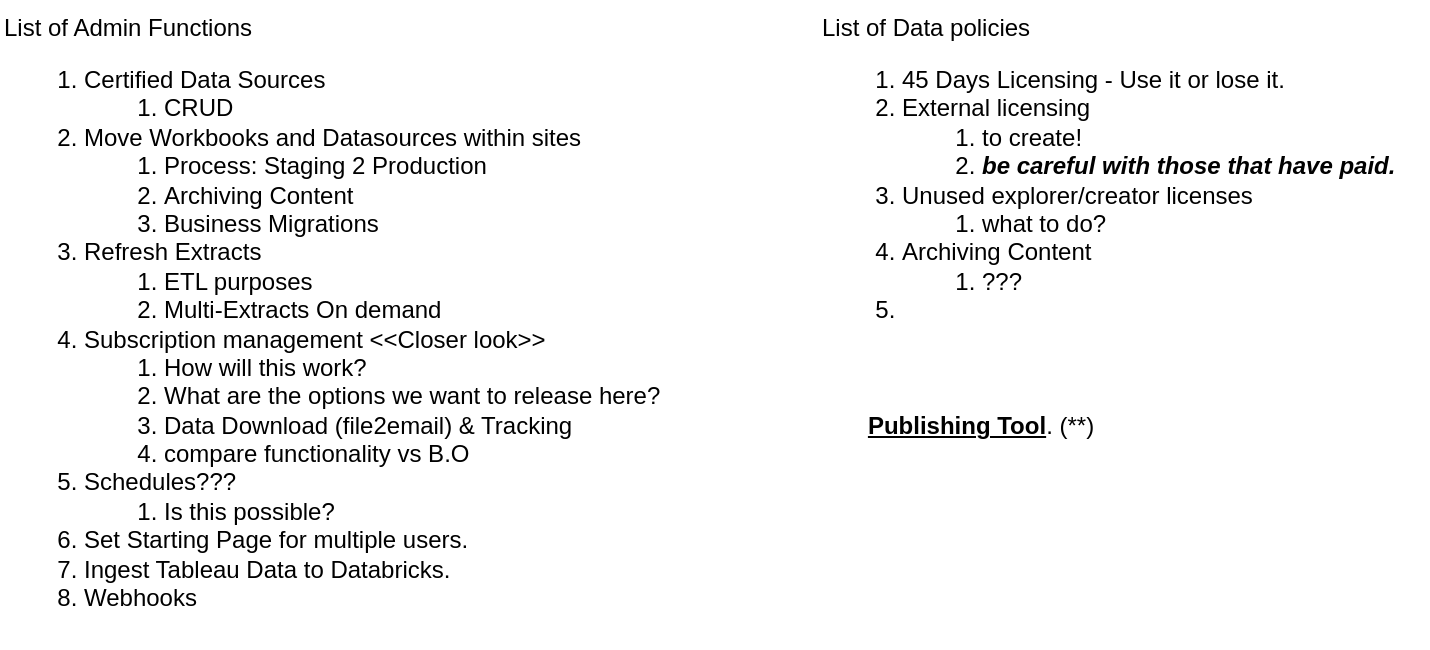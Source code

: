 <mxfile version="22.0.3" type="device" pages="3">
  <diagram name="Things to Code" id="dFYEfLxnvB1pZOQPOkiK">
    <mxGraphModel dx="1548" dy="1131" grid="0" gridSize="10" guides="1" tooltips="1" connect="1" arrows="1" fold="1" page="0" pageScale="1" pageWidth="850" pageHeight="1100" math="0" shadow="0">
      <root>
        <mxCell id="0" />
        <mxCell id="1" parent="0" />
        <mxCell id="XP7jaEoKwjMeITIseGGN-3" value="&lt;span style=&quot;background-color: initial;&quot;&gt;List of Admin Functions&lt;/span&gt;&lt;br style=&quot;background-color: initial;&quot;&gt;&lt;ol&gt;&lt;li style=&quot;border-color: var(--border-color);&quot;&gt;Certified Data Sources&lt;/li&gt;&lt;ol style=&quot;border-color: var(--border-color);&quot;&gt;&lt;li style=&quot;border-color: var(--border-color);&quot;&gt;CRUD&lt;/li&gt;&lt;/ol&gt;&lt;li&gt;Move Workbooks and Datasources within sites&lt;/li&gt;&lt;ol&gt;&lt;li&gt;Process: Staging 2 Production&lt;/li&gt;&lt;li style=&quot;border-color: var(--border-color);&quot;&gt;Archiving Content&lt;/li&gt;&lt;li&gt;Business Migrations&lt;/li&gt;&lt;/ol&gt;&lt;li&gt;Refresh Extracts&lt;/li&gt;&lt;ol&gt;&lt;li&gt;ETL purposes&amp;nbsp;&lt;/li&gt;&lt;li&gt;Multi-Extracts On demand&lt;/li&gt;&lt;/ol&gt;&lt;li&gt;Subscription management &amp;lt;&amp;lt;Closer look&amp;gt;&amp;gt;&lt;/li&gt;&lt;ol&gt;&lt;li style=&quot;border-color: var(--border-color);&quot;&gt;How will this work?&lt;br&gt;&lt;/li&gt;&lt;li style=&quot;border-color: var(--border-color);&quot;&gt;What are the options we want to release here?&lt;/li&gt;&lt;li style=&quot;border-color: var(--border-color);&quot;&gt;Data Download (file2email) &amp;amp; Tracking&lt;/li&gt;&lt;li style=&quot;border-color: var(--border-color);&quot;&gt;compare functionality vs B.O&lt;/li&gt;&lt;/ol&gt;&lt;li&gt;Schedules???&lt;/li&gt;&lt;ol&gt;&lt;li&gt;Is this possible?&lt;/li&gt;&lt;/ol&gt;&lt;li&gt;Set Starting Page for multiple users.&lt;/li&gt;&lt;li&gt;Ingest Tableau Data to Databricks.&lt;br&gt;&lt;/li&gt;&lt;li&gt;Webhooks&lt;/li&gt;&lt;/ol&gt;" style="text;html=1;align=left;verticalAlign=middle;resizable=0;points=[];autosize=1;strokeColor=none;fillColor=none;" vertex="1" parent="1">
          <mxGeometry x="-203" y="-239" width="346" height="324" as="geometry" />
        </mxCell>
        <mxCell id="XP7jaEoKwjMeITIseGGN-5" value="&lt;span style=&quot;background-color: initial;&quot;&gt;List of Data policies&lt;/span&gt;&lt;br&gt;&lt;ol&gt;&lt;li&gt;45 Days Licensing - Use it or lose it.&lt;/li&gt;&lt;li&gt;External licensing&lt;/li&gt;&lt;ol&gt;&lt;li&gt;to create!&lt;/li&gt;&lt;li&gt;&lt;b&gt;&lt;i&gt;be careful with those that have paid.&lt;/i&gt;&lt;/b&gt;&lt;/li&gt;&lt;/ol&gt;&lt;li&gt;Unused explorer/creator licenses&lt;/li&gt;&lt;ol&gt;&lt;li&gt;what to do?&lt;/li&gt;&lt;/ol&gt;&lt;li style=&quot;border-color: var(--border-color);&quot;&gt;Archiving Content&lt;/li&gt;&lt;ol&gt;&lt;li style=&quot;border-color: var(--border-color);&quot;&gt;???&lt;/li&gt;&lt;/ol&gt;&lt;li&gt;&lt;br&gt;&lt;/li&gt;&lt;/ol&gt;" style="text;html=1;align=left;verticalAlign=middle;resizable=0;points=[];autosize=1;strokeColor=none;fillColor=none;" vertex="1" parent="1">
          <mxGeometry x="206" y="-239" width="305" height="180" as="geometry" />
        </mxCell>
        <mxCell id="AJO_YaovbLVP1fwbNk_i-1" value="&lt;b&gt;&lt;u&gt;Publishing Tool&lt;/u&gt;&lt;/b&gt;. (**)" style="text;html=1;align=center;verticalAlign=middle;resizable=0;points=[];autosize=1;strokeColor=none;fillColor=none;rounded=1;" vertex="1" parent="1">
          <mxGeometry x="221" y="-39" width="131" height="26" as="geometry" />
        </mxCell>
      </root>
    </mxGraphModel>
  </diagram>
  <diagram id="_LNcdLG1yYTJd96klJLs" name="Processes">
    <mxGraphModel dx="2213" dy="1700" grid="0" gridSize="10" guides="1" tooltips="1" connect="1" arrows="1" fold="1" page="0" pageScale="1" pageWidth="850" pageHeight="1100" math="0" shadow="0">
      <root>
        <mxCell id="0" />
        <mxCell id="1" parent="0" />
        <mxCell id="iTpAW5ZM-KDC4aoBE9x7-1" value="PFG" style="rounded=1;whiteSpace=wrap;html=1;sketch=1;curveFitting=1;jiggle=2;fillColor=#e1d5e7;strokeColor=#9673a6;" vertex="1" parent="1">
          <mxGeometry x="-288" y="-184" width="120" height="60" as="geometry" />
        </mxCell>
        <mxCell id="iTpAW5ZM-KDC4aoBE9x7-2" value="EXEC" style="rounded=1;whiteSpace=wrap;html=1;sketch=1;curveFitting=1;jiggle=2;fillColor=#e1d5e7;strokeColor=#9673a6;" vertex="1" parent="1">
          <mxGeometry x="-288" y="-101" width="120" height="60" as="geometry" />
        </mxCell>
        <mxCell id="iTpAW5ZM-KDC4aoBE9x7-3" value="EXTERNAL" style="rounded=1;whiteSpace=wrap;html=1;fillColor=#dae8fc;strokeColor=#6c8ebf;sketch=1;curveFitting=1;jiggle=2;" vertex="1" parent="1">
          <mxGeometry x="-286" y="-18" width="120" height="60" as="geometry" />
        </mxCell>
        <mxCell id="iTpAW5ZM-KDC4aoBE9x7-5" value="" style="endArrow=none;html=1;rounded=1;sketch=1;curveFitting=1;jiggle=2;" edge="1" parent="1">
          <mxGeometry width="50" height="50" relative="1" as="geometry">
            <mxPoint x="-130" y="100" as="sourcePoint" />
            <mxPoint x="-130" y="-226" as="targetPoint" />
          </mxGeometry>
        </mxCell>
        <mxCell id="iTpAW5ZM-KDC4aoBE9x7-6" value="STAGING" style="rounded=1;whiteSpace=wrap;html=1;sketch=1;curveFitting=1;jiggle=2;fillColor=#d5e8d4;strokeColor=#82b366;" vertex="1" parent="1">
          <mxGeometry x="-46" y="-101" width="120" height="60" as="geometry" />
        </mxCell>
        <mxCell id="iTpAW5ZM-KDC4aoBE9x7-8" value="FREE" style="text;html=1;align=center;verticalAlign=middle;resizable=0;points=[];autosize=1;strokeColor=none;fillColor=none;rounded=1;sketch=1;curveFitting=1;jiggle=2;" vertex="1" parent="1">
          <mxGeometry x="-11" y="-41" width="50" height="26" as="geometry" />
        </mxCell>
        <mxCell id="iTpAW5ZM-KDC4aoBE9x7-9" value="REGULATED" style="text;html=1;align=center;verticalAlign=middle;resizable=0;points=[];autosize=1;strokeColor=none;fillColor=none;rounded=1;sketch=1;curveFitting=1;jiggle=2;" vertex="1" parent="1">
          <mxGeometry x="-273" y="-224" width="90" height="26" as="geometry" />
        </mxCell>
        <mxCell id="iTpAW5ZM-KDC4aoBE9x7-10" value="Publish Process&lt;br&gt;Curation Process" style="text;html=1;align=center;verticalAlign=middle;resizable=0;points=[];autosize=1;strokeColor=none;fillColor=none;rounded=1;sketch=1;curveFitting=1;jiggle=2;" vertex="1" parent="1">
          <mxGeometry x="-283" y="-262" width="110" height="41" as="geometry" />
        </mxCell>
        <mxCell id="iTpAW5ZM-KDC4aoBE9x7-12" style="edgeStyle=orthogonalEdgeStyle;rounded=1;orthogonalLoop=1;jettySize=auto;html=1;entryX=0;entryY=0.5;entryDx=0;entryDy=0;sketch=1;curveFitting=1;jiggle=2;" edge="1" parent="1" source="iTpAW5ZM-KDC4aoBE9x7-11" target="iTpAW5ZM-KDC4aoBE9x7-1">
          <mxGeometry relative="1" as="geometry" />
        </mxCell>
        <mxCell id="iTpAW5ZM-KDC4aoBE9x7-13" style="edgeStyle=orthogonalEdgeStyle;rounded=1;orthogonalLoop=1;jettySize=auto;html=1;sketch=1;curveFitting=1;jiggle=2;" edge="1" parent="1" source="iTpAW5ZM-KDC4aoBE9x7-11" target="iTpAW5ZM-KDC4aoBE9x7-2">
          <mxGeometry relative="1" as="geometry" />
        </mxCell>
        <mxCell id="iTpAW5ZM-KDC4aoBE9x7-11" value="(**) &lt;b&gt;Business Oriented Structure&lt;/b&gt;" style="text;html=1;align=center;verticalAlign=middle;resizable=0;points=[];autosize=1;strokeColor=none;fillColor=none;rounded=1;sketch=1;curveFitting=1;jiggle=2;" vertex="1" parent="1">
          <mxGeometry x="-597" y="-127" width="201" height="26" as="geometry" />
        </mxCell>
        <mxCell id="iTpAW5ZM-KDC4aoBE9x7-16" style="edgeStyle=orthogonalEdgeStyle;rounded=1;orthogonalLoop=1;jettySize=auto;html=1;sketch=1;curveFitting=1;jiggle=2;" edge="1" parent="1" source="iTpAW5ZM-KDC4aoBE9x7-15" target="iTpAW5ZM-KDC4aoBE9x7-10">
          <mxGeometry relative="1" as="geometry" />
        </mxCell>
        <mxCell id="iTpAW5ZM-KDC4aoBE9x7-15" value="Admin" style="shape=umlActor;verticalLabelPosition=bottom;verticalAlign=top;html=1;outlineConnect=0;rounded=1;sketch=1;curveFitting=1;jiggle=2;" vertex="1" parent="1">
          <mxGeometry x="-243" y="-403" width="30" height="60" as="geometry" />
        </mxCell>
        <mxCell id="iTpAW5ZM-KDC4aoBE9x7-19" value="Metadata Stored in DBricks" style="edgeStyle=orthogonalEdgeStyle;rounded=1;orthogonalLoop=1;jettySize=auto;html=1;exitX=0.538;exitY=0.036;exitDx=0;exitDy=0;exitPerimeter=0;sketch=1;curveFitting=1;jiggle=2;" edge="1" parent="1" source="iTpAW5ZM-KDC4aoBE9x7-17" target="iTpAW5ZM-KDC4aoBE9x7-15">
          <mxGeometry x="-0.353" relative="1" as="geometry">
            <Array as="points">
              <mxPoint x="12" y="-198" />
              <mxPoint x="12" y="-373" />
            </Array>
            <mxPoint as="offset" />
          </mxGeometry>
        </mxCell>
        <mxCell id="iTpAW5ZM-KDC4aoBE9x7-17" value="&lt;b&gt;&lt;u&gt;Publishing Tool&lt;/u&gt;&lt;/b&gt;. (**)" style="text;html=1;align=center;verticalAlign=middle;resizable=0;points=[];autosize=1;strokeColor=none;fillColor=none;rounded=1;sketch=1;curveFitting=1;jiggle=2;" vertex="1" parent="1">
          <mxGeometry x="-57" y="-185" width="131" height="26" as="geometry" />
        </mxCell>
        <mxCell id="iTpAW5ZM-KDC4aoBE9x7-18" style="edgeStyle=orthogonalEdgeStyle;rounded=1;orthogonalLoop=1;jettySize=auto;html=1;entryX=0.534;entryY=0.982;entryDx=0;entryDy=0;entryPerimeter=0;sketch=1;curveFitting=1;jiggle=2;" edge="1" parent="1" source="iTpAW5ZM-KDC4aoBE9x7-6" target="iTpAW5ZM-KDC4aoBE9x7-17">
          <mxGeometry relative="1" as="geometry" />
        </mxCell>
        <mxCell id="iTpAW5ZM-KDC4aoBE9x7-20" value="&lt;div style=&quot;text-align: left;&quot;&gt;&lt;span style=&quot;background-color: initial;&quot;&gt;Publish Process&lt;/span&gt;&lt;br&gt;&lt;ol&gt;&lt;li&gt;&lt;span style=&quot;background-color: initial;&quot;&gt;From S2P(New)&lt;/span&gt;&lt;/li&gt;&lt;ol&gt;&lt;li&gt;Push content to Prod location&lt;/li&gt;&lt;li&gt;Move content to Archive in Staging&lt;/li&gt;&lt;li&gt;Archive content will be deleted after 30 days.&lt;br&gt;&lt;br&gt;&lt;/li&gt;&lt;/ol&gt;&lt;li&gt;&lt;span style=&quot;background-color: initial;&quot;&gt;From P2S2P (pre-existing)&lt;/span&gt;&lt;br&gt;&lt;/li&gt;&lt;ol&gt;&lt;li style=&quot;border-color: var(--border-color);&quot;&gt;Copy content to Staging location&lt;/li&gt;&lt;li&gt;Overwrite Prod content from Tool.&lt;/li&gt;&lt;li style=&quot;border-color: var(--border-color);&quot;&gt;Move content to Archive in Staging&lt;/li&gt;&lt;li style=&quot;border-color: var(--border-color);&quot;&gt;Archive content will be deleted after 30 days.&lt;/li&gt;&lt;/ol&gt;&lt;/ol&gt;&lt;/div&gt;" style="text;html=1;align=center;verticalAlign=middle;resizable=0;points=[];autosize=1;strokeColor=none;fillColor=none;fontSize=20;fontFamily=Architects Daughter;" vertex="1" parent="1">
          <mxGeometry x="-69" y="-4" width="526" height="316" as="geometry" />
        </mxCell>
        <mxCell id="iTpAW5ZM-KDC4aoBE9x7-21" value="Production Sites&lt;br&gt;&lt;font style=&quot;font-size: 14px;&quot;&gt;(all Viewers)&lt;/font&gt;" style="text;html=1;align=center;verticalAlign=middle;resizable=0;points=[];autosize=1;strokeColor=none;fillColor=none;fontSize=20;fontFamily=Architects Daughter;" vertex="1" parent="1">
          <mxGeometry x="-313.5" y="53" width="171" height="60" as="geometry" />
        </mxCell>
        <mxCell id="iTpAW5ZM-KDC4aoBE9x7-22" value="&lt;div style=&quot;text-align: left; font-size: 16px;&quot;&gt;&lt;span style=&quot;background-color: initial; font-size: 16px;&quot;&gt;To figure out:&lt;/span&gt;&lt;/div&gt;&lt;div style=&quot;text-align: left; font-size: 16px;&quot;&gt;&lt;span style=&quot;background-color: initial; font-size: 16px;&quot;&gt;**published datasources**&lt;/span&gt;&lt;/div&gt;&lt;div style=&quot;text-align: left; font-size: 16px;&quot;&gt;&lt;span style=&quot;background-color: initial; font-size: 16px;&quot;&gt;**Is anyone able to publish a DS can certify it?**&lt;/span&gt;&lt;/div&gt;" style="text;html=1;align=center;verticalAlign=middle;resizable=0;points=[];autosize=1;strokeColor=none;fillColor=none;fontSize=16;fontFamily=Architects Daughter;" vertex="1" parent="1">
          <mxGeometry x="-749" y="170" width="387" height="70" as="geometry" />
        </mxCell>
        <mxCell id="8_MccIylfTUYIEd2B6vZ-1" value="&lt;font color=&quot;#006633&quot; style=&quot;font-size: 13px;&quot;&gt;** Cost Benefit&lt;/font&gt;" style="text;html=1;align=center;verticalAlign=middle;resizable=0;points=[];autosize=1;strokeColor=none;fillColor=none;fontSize=13;fontFamily=Architects Daughter;fontStyle=1" vertex="1" parent="1">
          <mxGeometry x="-288" y="103" width="115" height="28" as="geometry" />
        </mxCell>
        <mxCell id="TzgiLWndHlwYm4t1Zq4v-1" value="Git&lt;br&gt;Source Control&lt;br&gt;" style="text;html=1;align=left;verticalAlign=middle;resizable=0;points=[];autosize=1;strokeColor=none;fillColor=none;" vertex="1" parent="1">
          <mxGeometry x="39" y="-308" width="98" height="41" as="geometry" />
        </mxCell>
      </root>
    </mxGraphModel>
  </diagram>
  <diagram id="tjxPeheiEfYV59_J6pJR" name="Page-3">
    <mxGraphModel dx="2470" dy="1464" grid="0" gridSize="10" guides="1" tooltips="1" connect="1" arrows="1" fold="1" page="0" pageScale="1" pageWidth="850" pageHeight="1100" math="0" shadow="0">
      <root>
        <mxCell id="0" />
        <mxCell id="1" parent="0" />
        <mxCell id="WK52s2VHwoeykP7tm4W8-5" style="edgeStyle=orthogonalEdgeStyle;rounded=0;sketch=1;hachureGap=4;jiggle=2;curveFitting=1;orthogonalLoop=1;jettySize=auto;html=1;fontFamily=Architects Daughter;fontSource=https%3A%2F%2Ffonts.googleapis.com%2Fcss%3Ffamily%3DArchitects%2BDaughter;fontSize=16;startArrow=classic;startFill=1;" edge="1" parent="1" source="U1Dy_Mwj6Dptbybw3Wa--1" target="U1Dy_Mwj6Dptbybw3Wa--2">
          <mxGeometry relative="1" as="geometry" />
        </mxCell>
        <mxCell id="U1Dy_Mwj6Dptbybw3Wa--1" value="UI" style="rounded=1;whiteSpace=wrap;html=1;sketch=1;hachureGap=4;jiggle=2;curveFitting=1;fontFamily=Architects Daughter;fontSource=https%3A%2F%2Ffonts.googleapis.com%2Fcss%3Ffamily%3DArchitects%2BDaughter;fontSize=20;fillColor=#dae8fc;strokeColor=#6c8ebf;" vertex="1" parent="1">
          <mxGeometry x="-411" y="-214" width="244" height="60" as="geometry" />
        </mxCell>
        <mxCell id="WK52s2VHwoeykP7tm4W8-6" style="edgeStyle=orthogonalEdgeStyle;rounded=0;sketch=1;hachureGap=4;jiggle=2;curveFitting=1;orthogonalLoop=1;jettySize=auto;html=1;fontFamily=Architects Daughter;fontSource=https%3A%2F%2Ffonts.googleapis.com%2Fcss%3Ffamily%3DArchitects%2BDaughter;fontSize=16;" edge="1" parent="1" source="U1Dy_Mwj6Dptbybw3Wa--2" target="U1Dy_Mwj6Dptbybw3Wa--3">
          <mxGeometry relative="1" as="geometry" />
        </mxCell>
        <mxCell id="WK52s2VHwoeykP7tm4W8-7" value="" style="edgeStyle=orthogonalEdgeStyle;rounded=0;sketch=1;hachureGap=4;jiggle=2;curveFitting=1;orthogonalLoop=1;jettySize=auto;html=1;fontFamily=Architects Daughter;fontSource=https%3A%2F%2Ffonts.googleapis.com%2Fcss%3Ffamily%3DArchitects%2BDaughter;fontSize=16;startArrow=classic;startFill=1;" edge="1" parent="1" source="U1Dy_Mwj6Dptbybw3Wa--2" target="U1Dy_Mwj6Dptbybw3Wa--3">
          <mxGeometry relative="1" as="geometry" />
        </mxCell>
        <mxCell id="U1Dy_Mwj6Dptbybw3Wa--2" value="API" style="rounded=1;whiteSpace=wrap;html=1;sketch=1;hachureGap=4;jiggle=2;curveFitting=1;fontFamily=Architects Daughter;fontSource=https%3A%2F%2Ffonts.googleapis.com%2Fcss%3Ffamily%3DArchitects%2BDaughter;fontSize=20;fillColor=#ffe6cc;strokeColor=#d79b00;" vertex="1" parent="1">
          <mxGeometry x="-107" y="-214" width="266" height="60" as="geometry" />
        </mxCell>
        <mxCell id="dfOvWONabPaB2bytfYsd-2" value="" style="edgeStyle=orthogonalEdgeStyle;rounded=0;sketch=1;hachureGap=4;jiggle=2;curveFitting=1;orthogonalLoop=1;jettySize=auto;html=1;fontFamily=Architects Daughter;fontSource=https%3A%2F%2Ffonts.googleapis.com%2Fcss%3Ffamily%3DArchitects%2BDaughter;fontSize=16;" edge="1" parent="1" source="U1Dy_Mwj6Dptbybw3Wa--3" target="dfOvWONabPaB2bytfYsd-1">
          <mxGeometry relative="1" as="geometry" />
        </mxCell>
        <mxCell id="U1Dy_Mwj6Dptbybw3Wa--3" value="DBRicks" style="rounded=1;whiteSpace=wrap;html=1;sketch=1;hachureGap=4;jiggle=2;curveFitting=1;fontFamily=Architects Daughter;fontSource=https%3A%2F%2Ffonts.googleapis.com%2Fcss%3Ffamily%3DArchitects%2BDaughter;fontSize=20;fillColor=#d5e8d4;strokeColor=#82b366;" vertex="1" parent="1">
          <mxGeometry x="220" y="-214" width="252" height="60" as="geometry" />
        </mxCell>
        <mxCell id="WK52s2VHwoeykP7tm4W8-1" value="&lt;div style=&quot;text-align: left;&quot;&gt;&lt;span style=&quot;background-color: initial;&quot;&gt;Users&lt;/span&gt;&lt;/div&gt;&lt;div style=&quot;text-align: left;&quot;&gt;&lt;span style=&quot;background-color: initial;&quot;&gt;Publish Processes&lt;/span&gt;&lt;/div&gt;&lt;div style=&quot;text-align: left;&quot;&gt;&lt;span style=&quot;background-color: initial;&quot;&gt;Admin Functions&amp;nbsp;&lt;/span&gt;&lt;/div&gt;&lt;div style=&quot;text-align: left;&quot;&gt;Reporting&lt;span style=&quot;background-color: initial;&quot;&gt;&lt;br&gt;&lt;/span&gt;&lt;/div&gt;&lt;div style=&quot;text-align: left;&quot;&gt;&lt;span style=&quot;background-color: initial;&quot;&gt;Data Policies&lt;/span&gt;&lt;/div&gt;&lt;div style=&quot;text-align: left;&quot;&gt;&lt;span style=&quot;background-color: initial;&quot;&gt;Subscriptions&lt;/span&gt;&lt;/div&gt;&lt;div style=&quot;text-align: left;&quot;&gt;&lt;span style=&quot;background-color: initial;&quot;&gt;Migrations&lt;/span&gt;&lt;/div&gt;&lt;div style=&quot;text-align: left;&quot;&gt;&lt;span style=&quot;background-color: initial;&quot;&gt;Group Starting Page&lt;/span&gt;&lt;/div&gt;&lt;div style=&quot;text-align: left;&quot;&gt;Req.. Datasource Certification&lt;/div&gt;" style="text;html=1;align=center;verticalAlign=middle;resizable=0;points=[];autosize=1;strokeColor=none;fillColor=none;fontSize=20;fontFamily=Architects Daughter;" vertex="1" parent="1">
          <mxGeometry x="-411" y="-148" width="300" height="228" as="geometry" />
        </mxCell>
        <mxCell id="WK52s2VHwoeykP7tm4W8-2" value="&lt;div style=&quot;&quot;&gt;&lt;span style=&quot;background-color: initial;&quot;&gt;Ingest Tableau Data&lt;/span&gt;&lt;/div&gt;&lt;div style=&quot;&quot;&gt;&lt;span style=&quot;background-color: initial;&quot;&gt;Publishing Metadata&lt;/span&gt;&lt;/div&gt;&lt;div style=&quot;&quot;&gt;&lt;span style=&quot;background-color: initial;&quot;&gt;Processes Metadata&lt;/span&gt;&lt;/div&gt;&lt;div style=&quot;&quot;&gt;&lt;span style=&quot;background-color: initial;&quot;&gt;Data Pipelines&lt;/span&gt;&lt;/div&gt;" style="text;html=1;align=left;verticalAlign=middle;resizable=0;points=[];autosize=1;strokeColor=none;fillColor=none;fontSize=20;fontFamily=Architects Daughter;" vertex="1" parent="1">
          <mxGeometry x="226" y="-145" width="210" height="108" as="geometry" />
        </mxCell>
        <mxCell id="WK52s2VHwoeykP7tm4W8-4" value="Webhooks&lt;br&gt;&lt;span style=&quot;white-space: pre;&quot;&gt;&#x9;&lt;/span&gt;ETL&lt;br&gt;DBricks SQL API&lt;br&gt;Tableau Rest API&lt;br&gt;Tableau Server Client (py)&lt;br&gt;" style="text;html=1;align=left;verticalAlign=middle;resizable=0;points=[];autosize=1;strokeColor=none;fillColor=none;fontSize=20;fontFamily=Architects Daughter;" vertex="1" parent="1">
          <mxGeometry x="-104.5" y="-136" width="261" height="132" as="geometry" />
        </mxCell>
        <mxCell id="dfOvWONabPaB2bytfYsd-1" value="datatools.tableau_" style="rounded=1;whiteSpace=wrap;html=1;sketch=1;hachureGap=4;jiggle=2;curveFitting=1;fontFamily=Architects Daughter;fontSource=https%3A%2F%2Ffonts.googleapis.com%2Fcss%3Ffamily%3DArchitects%2BDaughter;fontSize=16;fillColor=#d5e8d4;strokeColor=#82b366;" vertex="1" parent="1">
          <mxGeometry x="412" y="-304" width="194" height="47" as="geometry" />
        </mxCell>
        <mxCell id="dfOvWONabPaB2bytfYsd-4" value="" style="edgeStyle=none;orthogonalLoop=1;jettySize=auto;html=1;rounded=0;sketch=1;hachureGap=4;jiggle=2;curveFitting=1;fontFamily=Architects Daughter;fontSource=https%3A%2F%2Ffonts.googleapis.com%2Fcss%3Ffamily%3DArchitects%2BDaughter;fontSize=16;" edge="1" parent="1">
          <mxGeometry width="100" relative="1" as="geometry">
            <mxPoint x="-452" y="104" as="sourcePoint" />
            <mxPoint x="662" y="108" as="targetPoint" />
            <Array as="points" />
          </mxGeometry>
        </mxCell>
        <mxCell id="dfOvWONabPaB2bytfYsd-6" value="NGINX&lt;br&gt;HTMX" style="rounded=1;whiteSpace=wrap;html=1;sketch=1;hachureGap=4;jiggle=2;curveFitting=1;fontFamily=Architects Daughter;fontSource=https%3A%2F%2Ffonts.googleapis.com%2Fcss%3Ffamily%3DArchitects%2BDaughter;fontSize=20;fillColor=#dae8fc;strokeColor=#6c8ebf;" vertex="1" parent="1">
          <mxGeometry x="-351" y="137" width="120" height="60" as="geometry" />
        </mxCell>
        <mxCell id="dfOvWONabPaB2bytfYsd-7" value="FastAPI&lt;br&gt;Python" style="rounded=1;whiteSpace=wrap;html=1;sketch=1;hachureGap=4;jiggle=2;curveFitting=1;fontFamily=Architects Daughter;fontSource=https%3A%2F%2Ffonts.googleapis.com%2Fcss%3Ffamily%3DArchitects%2BDaughter;fontSize=20;fillColor=#fff2cc;strokeColor=#d6b656;" vertex="1" parent="1">
          <mxGeometry x="-34" y="137" width="120" height="60" as="geometry" />
        </mxCell>
        <mxCell id="dfOvWONabPaB2bytfYsd-8" value="DataBricks" style="rounded=1;whiteSpace=wrap;html=1;sketch=1;hachureGap=4;jiggle=2;curveFitting=1;fontFamily=Architects Daughter;fontSource=https%3A%2F%2Ffonts.googleapis.com%2Fcss%3Ffamily%3DArchitects%2BDaughter;fontSize=20;fillColor=#d5e8d4;strokeColor=#82b366;" vertex="1" parent="1">
          <mxGeometry x="286" y="137" width="120" height="60" as="geometry" />
        </mxCell>
        <mxCell id="dfOvWONabPaB2bytfYsd-9" value="" style="edgeStyle=none;orthogonalLoop=1;jettySize=auto;html=1;rounded=0;sketch=1;hachureGap=4;jiggle=2;curveFitting=1;fontFamily=Architects Daughter;fontSource=https%3A%2F%2Ffonts.googleapis.com%2Fcss%3Ffamily%3DArchitects%2BDaughter;fontSize=16;" edge="1" parent="1">
          <mxGeometry width="100" relative="1" as="geometry">
            <mxPoint x="-454" y="234" as="sourcePoint" />
            <mxPoint x="660" y="238" as="targetPoint" />
            <Array as="points" />
          </mxGeometry>
        </mxCell>
        <mxCell id="dfOvWONabPaB2bytfYsd-10" value="" style="image;html=1;image=img/lib/clip_art/general/Star_128x128.png;sketch=1;hachureGap=4;jiggle=2;curveFitting=1;fontFamily=Architects Daughter;fontSource=https%3A%2F%2Ffonts.googleapis.com%2Fcss%3Ffamily%3DArchitects%2BDaughter;fontSize=20;" vertex="1" parent="1">
          <mxGeometry x="81" y="148.25" width="46" height="37.5" as="geometry" />
        </mxCell>
        <mxCell id="X66CjJbH4UMdl78gE5WU-1" value="" style="image;html=1;image=img/lib/clip_art/general/Star_128x128.png;sketch=1;hachureGap=4;jiggle=2;curveFitting=1;fontFamily=Architects Daughter;fontSource=https%3A%2F%2Ffonts.googleapis.com%2Fcss%3Ffamily%3DArchitects%2BDaughter;fontSize=20;" vertex="1" parent="1">
          <mxGeometry x="410" y="-145" width="32" height="29" as="geometry" />
        </mxCell>
        <mxCell id="X66CjJbH4UMdl78gE5WU-2" value="Azure CI" style="text;html=1;align=center;verticalAlign=middle;resizable=0;points=[];autosize=1;strokeColor=none;fillColor=none;fontSize=20;fontFamily=Architects Daughter;" vertex="1" parent="1">
          <mxGeometry x="-187" y="255" width="98" height="36" as="geometry" />
        </mxCell>
        <mxCell id="X66CjJbH4UMdl78gE5WU-3" value="Uptime-Kuma" style="text;html=1;align=center;verticalAlign=middle;resizable=0;points=[];autosize=1;strokeColor=none;fillColor=none;fontSize=20;fontFamily=Architects Daughter;" vertex="1" parent="1">
          <mxGeometry x="116" y="255" width="132" height="36" as="geometry" />
        </mxCell>
      </root>
    </mxGraphModel>
  </diagram>
</mxfile>

